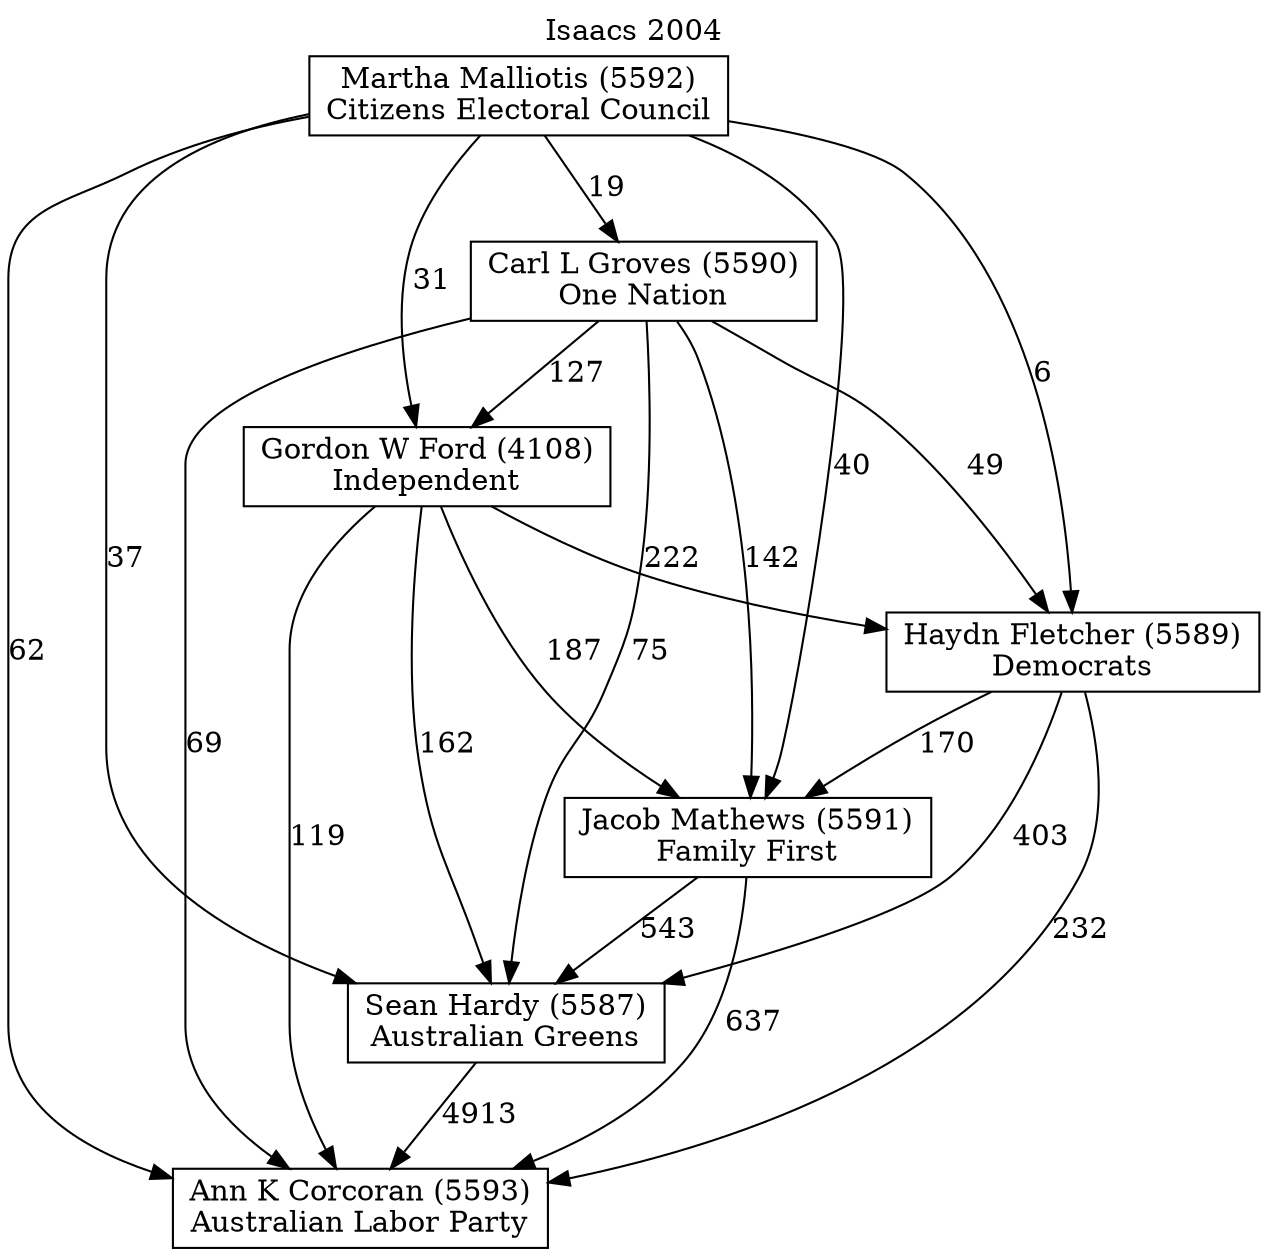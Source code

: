 // House preference flow
digraph "Ann K Corcoran (5593)_Isaacs_2004" {
	graph [label="Isaacs 2004" labelloc=t mclimit=10]
	node [shape=box]
	"Ann K Corcoran (5593)" [label="Ann K Corcoran (5593)
Australian Labor Party"]
	"Sean Hardy (5587)" [label="Sean Hardy (5587)
Australian Greens"]
	"Jacob Mathews (5591)" [label="Jacob Mathews (5591)
Family First"]
	"Haydn Fletcher (5589)" [label="Haydn Fletcher (5589)
Democrats"]
	"Gordon W Ford (4108)" [label="Gordon W Ford (4108)
Independent"]
	"Carl L Groves (5590)" [label="Carl L Groves (5590)
One Nation"]
	"Martha Malliotis (5592)" [label="Martha Malliotis (5592)
Citizens Electoral Council"]
	"Sean Hardy (5587)" -> "Ann K Corcoran (5593)" [label=4913]
	"Jacob Mathews (5591)" -> "Sean Hardy (5587)" [label=543]
	"Haydn Fletcher (5589)" -> "Jacob Mathews (5591)" [label=170]
	"Gordon W Ford (4108)" -> "Haydn Fletcher (5589)" [label=222]
	"Carl L Groves (5590)" -> "Gordon W Ford (4108)" [label=127]
	"Martha Malliotis (5592)" -> "Carl L Groves (5590)" [label=19]
	"Jacob Mathews (5591)" -> "Ann K Corcoran (5593)" [label=637]
	"Haydn Fletcher (5589)" -> "Ann K Corcoran (5593)" [label=232]
	"Gordon W Ford (4108)" -> "Ann K Corcoran (5593)" [label=119]
	"Carl L Groves (5590)" -> "Ann K Corcoran (5593)" [label=69]
	"Martha Malliotis (5592)" -> "Ann K Corcoran (5593)" [label=62]
	"Martha Malliotis (5592)" -> "Gordon W Ford (4108)" [label=31]
	"Carl L Groves (5590)" -> "Haydn Fletcher (5589)" [label=49]
	"Martha Malliotis (5592)" -> "Haydn Fletcher (5589)" [label=6]
	"Gordon W Ford (4108)" -> "Jacob Mathews (5591)" [label=187]
	"Carl L Groves (5590)" -> "Jacob Mathews (5591)" [label=142]
	"Martha Malliotis (5592)" -> "Jacob Mathews (5591)" [label=40]
	"Haydn Fletcher (5589)" -> "Sean Hardy (5587)" [label=403]
	"Gordon W Ford (4108)" -> "Sean Hardy (5587)" [label=162]
	"Carl L Groves (5590)" -> "Sean Hardy (5587)" [label=75]
	"Martha Malliotis (5592)" -> "Sean Hardy (5587)" [label=37]
}

